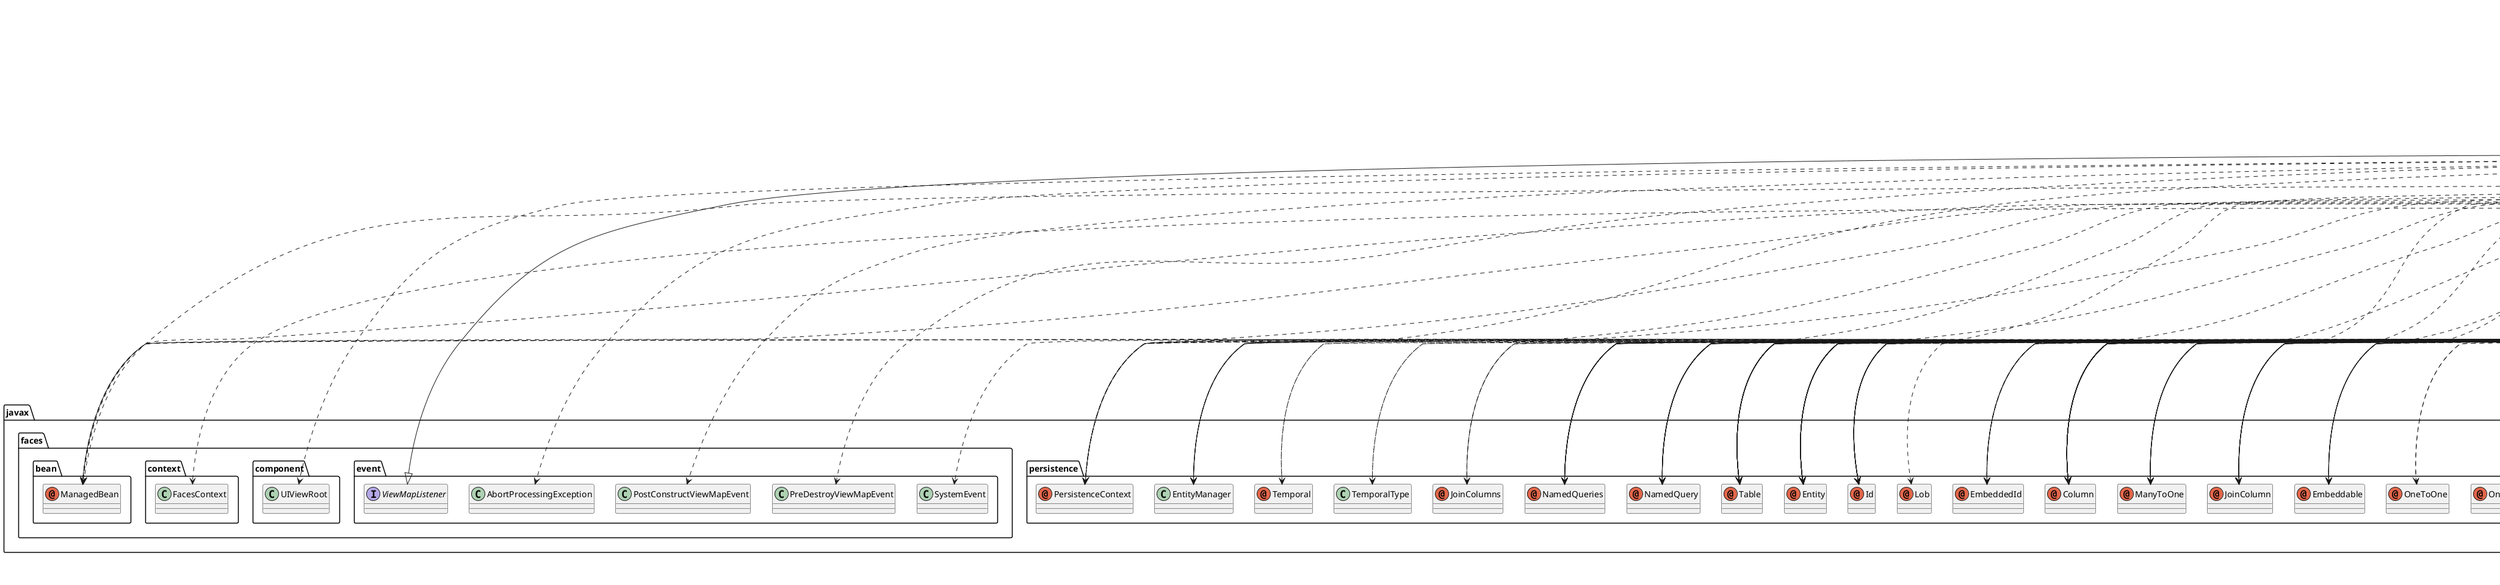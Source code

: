 @startuml
abstract class com.zoomtecnologia.zox.bean.GenericoBean
abstract class com.zoomtecnologia.zox.filtros.Filtro
abstract class com.zoomtecnologia.zox.modelo.ModeloGenerico
annotation com.zoomtecnologia.zox.modelo.cadastros.Column
annotation com.zoomtecnologia.zox.modelo.cadastros.EmbeddedId
annotation com.zoomtecnologia.zox.modelo.cadastros.Entity
annotation com.zoomtecnologia.zox.modelo.cadastros.Length
annotation com.zoomtecnologia.zox.modelo.cadastros.Table
annotation com.zoomtecnologia.zox.modelo.estoque.Column
annotation com.zoomtecnologia.zox.modelo.estoque.Entity
annotation com.zoomtecnologia.zox.modelo.estoque.Id
annotation com.zoomtecnologia.zox.modelo.estoque.JoinColumn
annotation com.zoomtecnologia.zox.modelo.estoque.JoinColumns
annotation com.zoomtecnologia.zox.modelo.estoque.ManyToOne
annotation com.zoomtecnologia.zox.modelo.estoque.NamedQueries
annotation com.zoomtecnologia.zox.modelo.estoque.NamedQuery
annotation com.zoomtecnologia.zox.modelo.estoque.Table
annotation com.zoomtecnologia.zox.modelo.estoque.Temporal
annotation java.lang.Override
annotation java.lang.SuppressWarnings
annotation javax.faces.bean.ManagedBean
annotation javax.persistence.Column
annotation javax.persistence.Embeddable
annotation javax.persistence.EmbeddedId
annotation javax.persistence.Entity
annotation javax.persistence.Id
annotation javax.persistence.JoinColumn
annotation javax.persistence.JoinColumns
annotation javax.persistence.Lob
annotation javax.persistence.ManyToOne
annotation javax.persistence.NamedQueries
annotation javax.persistence.NamedQuery
annotation javax.persistence.OneToMany
annotation javax.persistence.OneToOne
annotation javax.persistence.PersistenceContext
annotation javax.persistence.Table
annotation javax.persistence.Temporal
annotation javax.validation.constraints.Min
annotation javax.validation.constraints.NotNull
annotation lombok.Data
annotation lombok.EqualsAndHashCode
annotation lombok.Getter
annotation lombok.Setter
annotation lombok.ToString
annotation org.hibernate.annotations.ForeignKey
annotation org.hibernate.validator.constraints.Length
annotation org.springframework.beans.factory.annotation.Autowired
annotation org.springframework.context.annotation.Scope
annotation org.springframework.stereotype.Repository
annotation org.springframework.stereotype.Service
annotation org.springframework.transaction.annotation.Transactional
class com.zoomtecnologia.zox.bean.ContatoBean
class com.zoomtecnologia.zox.bean.EstadoBean
class com.zoomtecnologia.zox.bean.GrupoBean
class com.zoomtecnologia.zox.bean.NcmBean
class com.zoomtecnologia.zox.bean.PaisBean
class com.zoomtecnologia.zox.bean.PessoaBean
class com.zoomtecnologia.zox.bean.UnidadeBean
class com.zoomtecnologia.zox.escopo.ViewScope
class com.zoomtecnologia.zox.escopo.ViewScopeCallbackRegistrer
class com.zoomtecnologia.zox.modelo.cadastros.Cfop
class com.zoomtecnologia.zox.modelo.cadastros.Cidade
class com.zoomtecnologia.zox.modelo.cadastros.CidadePK
class com.zoomtecnologia.zox.modelo.cadastros.Cnae
class com.zoomtecnologia.zox.modelo.cadastros.Contato
class com.zoomtecnologia.zox.modelo.cadastros.ContatoPK
class com.zoomtecnologia.zox.modelo.cadastros.Documento
class com.zoomtecnologia.zox.modelo.cadastros.DocumentoPK
class com.zoomtecnologia.zox.modelo.cadastros.Empresa
class com.zoomtecnologia.zox.modelo.cadastros.Endereco
class com.zoomtecnologia.zox.modelo.cadastros.EnderecoPK
class com.zoomtecnologia.zox.modelo.cadastros.Estado
class com.zoomtecnologia.zox.modelo.cadastros.EstadoPK
class com.zoomtecnologia.zox.modelo.cadastros.FuncaoFuncionario
class com.zoomtecnologia.zox.modelo.cadastros.Ibpt
class com.zoomtecnologia.zox.modelo.cadastros.Pais
class com.zoomtecnologia.zox.modelo.cadastros.Pessoa
class com.zoomtecnologia.zox.modelo.cadastros.ReferenciaAuxiliar
class com.zoomtecnologia.zox.modelo.cadastros.TipoDeMovimento
class com.zoomtecnologia.zox.modelo.estoque.Cest
class com.zoomtecnologia.zox.modelo.estoque.CestPK
class com.zoomtecnologia.zox.modelo.estoque.CestaTributacao
class com.zoomtecnologia.zox.modelo.estoque.Grupo
class com.zoomtecnologia.zox.modelo.estoque.InformacoesNutricionais
class com.zoomtecnologia.zox.modelo.estoque.ItensInformacoesNutricionais
class com.zoomtecnologia.zox.modelo.estoque.LocaEstoque
class com.zoomtecnologia.zox.modelo.estoque.LocalEstoquePK
class com.zoomtecnologia.zox.modelo.estoque.Ncm
class com.zoomtecnologia.zox.modelo.estoque.Produto
class com.zoomtecnologia.zox.modelo.estoque.SubGrupo
class com.zoomtecnologia.zox.modelo.estoque.SubGrupoPK
class com.zoomtecnologia.zox.modelo.estoque.Tributacao
class com.zoomtecnologia.zox.modelo.estoque.TributacaoPK
class com.zoomtecnologia.zox.modelo.estoque.Unidade
class com.zoomtecnologia.zox.servico.impl.ContatoServiceImpl
class com.zoomtecnologia.zox.servico.impl.EstadoServiceImpl
class com.zoomtecnologia.zox.servico.impl.GenericServiceImpl
class com.zoomtecnologia.zox.servico.impl.GrupoServiceImpl
class com.zoomtecnologia.zox.servico.impl.NcmServiceImpl
class com.zoomtecnologia.zox.servico.impl.PaisServicoImpl
class com.zoomtecnologia.zox.servico.impl.PessoaServicoImpl
class com.zoomtecnologia.zox.servico.impl.UnidadeServicoImpl
class java.util.ArrayList
class java.util.Arrays
class java.util.Date
class java.util.HashMap
class java.util.List
class java.util.Map
class javax.faces.component.UIViewRoot
class javax.faces.context.FacesContext
class javax.faces.event.AbortProcessingException
class javax.faces.event.PostConstructViewMapEvent
class javax.faces.event.PreDestroyViewMapEvent
class javax.faces.event.SystemEvent
class javax.persistence.CascadeType
class javax.persistence.EntityManager
class javax.persistence.TemporalType
class org.apache.commons.lang3.StringUtils
class org.hibernate.Criteria
class org.hibernate.Session
class org.hibernate.criterion.Criterion
class org.hibernate.criterion.Disjunction
class org.hibernate.criterion.LogicalExpression
class org.hibernate.criterion.MatchMode
class org.hibernate.criterion.Order
class org.hibernate.criterion.Projections
class org.hibernate.criterion.Restrictions
class org.hibernate.sql.JoinType
class org.omnifaces.util.Messages
class org.primefaces.model.LazyDataModel
class org.primefaces.model.SortOrder
class org.springframework.beans.factory.ObjectFactory
class org.springframework.web.context.request.FacesRequestAttributes
enum com.zoomtecnologia.zox.modelo.cadastros.TipoContato
interface com.zoomtecnologia.zox.modelo.EntidadeBase
interface com.zoomtecnologia.zox.servico.ContatoService
interface com.zoomtecnologia.zox.servico.EntidadeService
interface com.zoomtecnologia.zox.servico.EstadoService
interface com.zoomtecnologia.zox.servico.GrupoService
interface com.zoomtecnologia.zox.servico.NcmService
interface com.zoomtecnologia.zox.servico.PadraoService
interface com.zoomtecnologia.zox.servico.PaisService
interface com.zoomtecnologia.zox.servico.PessoaService
interface com.zoomtecnologia.zox.servico.UnidadeServico
interface java.io.Serializable
interface javax.faces.event.ViewMapListener
interface org.springframework.beans.factory.config.Scope
com.zoomtecnologia.zox.bean.GenericoBean ..> com.zoomtecnologia.zox.filtros.Filtro
com.zoomtecnologia.zox.bean.GenericoBean ..> com.zoomtecnologia.zox.modelo.ModeloGenerico
com.zoomtecnologia.zox.bean.GenericoBean ..> java.lang.Override
com.zoomtecnologia.zox.bean.GenericoBean ..> lombok.Getter
com.zoomtecnologia.zox.bean.GenericoBean ..> lombok.Setter
com.zoomtecnologia.zox.bean.GenericoBean ..> org.omnifaces.util.Messages
com.zoomtecnologia.zox.bean.GenericoBean ..> org.primefaces.model.LazyDataModel
com.zoomtecnologia.zox.bean.GenericoBean ..> com.zoomtecnologia.zox.servico.EntidadeService
com.zoomtecnologia.zox.bean.GenericoBean --|> java.io.Serializable
com.zoomtecnologia.zox.filtros.Filtro ..> lombok.Getter
com.zoomtecnologia.zox.filtros.Filtro ..> lombok.Setter
com.zoomtecnologia.zox.filtros.Filtro --|> java.io.Serializable
com.zoomtecnologia.zox.modelo.ModeloGenerico ..> com.zoomtecnologia.zox.filtros.Filtro
com.zoomtecnologia.zox.modelo.ModeloGenerico ..> java.lang.Override
com.zoomtecnologia.zox.modelo.ModeloGenerico ..> java.util.List
com.zoomtecnologia.zox.modelo.ModeloGenerico ..> java.util.Map
com.zoomtecnologia.zox.modelo.ModeloGenerico --|> org.primefaces.model.LazyDataModel
com.zoomtecnologia.zox.modelo.ModeloGenerico ..> org.primefaces.model.SortOrder
com.zoomtecnologia.zox.modelo.ModeloGenerico ..> com.zoomtecnologia.zox.servico.EntidadeService
com.zoomtecnologia.zox.bean.ContatoBean --|> com.zoomtecnologia.zox.bean.GenericoBean
com.zoomtecnologia.zox.bean.ContatoBean ..> java.lang.Override
com.zoomtecnologia.zox.bean.ContatoBean ..> javax.faces.bean.ManagedBean
com.zoomtecnologia.zox.bean.ContatoBean ..> lombok.Getter
com.zoomtecnologia.zox.bean.ContatoBean ..> lombok.Setter
com.zoomtecnologia.zox.bean.ContatoBean ..> org.springframework.beans.factory.annotation.Autowired
com.zoomtecnologia.zox.bean.ContatoBean ..> org.springframework.context.annotation.Scope
com.zoomtecnologia.zox.bean.ContatoBean ..> org.springframework.stereotype.Service
com.zoomtecnologia.zox.bean.ContatoBean ..> com.zoomtecnologia.zox.modelo.cadastros.Contato
com.zoomtecnologia.zox.bean.ContatoBean ..> com.zoomtecnologia.zox.modelo.cadastros.ContatoPK
com.zoomtecnologia.zox.bean.ContatoBean ..> java.util.Arrays
com.zoomtecnologia.zox.bean.ContatoBean ..> java.util.List
com.zoomtecnologia.zox.bean.ContatoBean ..> com.zoomtecnologia.zox.modelo.cadastros.TipoContato
com.zoomtecnologia.zox.bean.ContatoBean ..> com.zoomtecnologia.zox.servico.ContatoService
com.zoomtecnologia.zox.bean.EstadoBean --|> com.zoomtecnologia.zox.bean.GenericoBean
com.zoomtecnologia.zox.bean.EstadoBean ..> java.lang.Override
com.zoomtecnologia.zox.bean.EstadoBean ..> javax.faces.bean.ManagedBean
com.zoomtecnologia.zox.bean.EstadoBean ..> lombok.Getter
com.zoomtecnologia.zox.bean.EstadoBean ..> lombok.Setter
com.zoomtecnologia.zox.bean.EstadoBean ..> org.springframework.beans.factory.annotation.Autowired
com.zoomtecnologia.zox.bean.EstadoBean ..> org.springframework.context.annotation.Scope
com.zoomtecnologia.zox.bean.EstadoBean ..> org.springframework.stereotype.Service
com.zoomtecnologia.zox.bean.EstadoBean ..> com.zoomtecnologia.zox.modelo.cadastros.Estado
com.zoomtecnologia.zox.bean.EstadoBean ..> com.zoomtecnologia.zox.modelo.cadastros.EstadoPK
com.zoomtecnologia.zox.bean.EstadoBean ..> com.zoomtecnologia.zox.modelo.cadastros.Pais
com.zoomtecnologia.zox.bean.EstadoBean ..> java.util.List
com.zoomtecnologia.zox.bean.EstadoBean ..> com.zoomtecnologia.zox.servico.EstadoService
com.zoomtecnologia.zox.bean.EstadoBean ..> com.zoomtecnologia.zox.servico.PaisService
com.zoomtecnologia.zox.bean.EstadoBean --|> java.io.Serializable
com.zoomtecnologia.zox.bean.GrupoBean --|> com.zoomtecnologia.zox.bean.GenericoBean
com.zoomtecnologia.zox.bean.GrupoBean ..> java.lang.Override
com.zoomtecnologia.zox.bean.GrupoBean ..> javax.faces.bean.ManagedBean
com.zoomtecnologia.zox.bean.GrupoBean ..> org.springframework.beans.factory.annotation.Autowired
com.zoomtecnologia.zox.bean.GrupoBean ..> org.springframework.context.annotation.Scope
com.zoomtecnologia.zox.bean.GrupoBean ..> org.springframework.stereotype.Service
com.zoomtecnologia.zox.bean.GrupoBean ..> com.zoomtecnologia.zox.modelo.estoque.Grupo
com.zoomtecnologia.zox.bean.GrupoBean ..> com.zoomtecnologia.zox.servico.GrupoService
com.zoomtecnologia.zox.bean.NcmBean --|> com.zoomtecnologia.zox.bean.GenericoBean
com.zoomtecnologia.zox.bean.NcmBean ..> java.lang.Override
com.zoomtecnologia.zox.bean.NcmBean ..> javax.faces.bean.ManagedBean
com.zoomtecnologia.zox.bean.NcmBean ..> org.springframework.beans.factory.annotation.Autowired
com.zoomtecnologia.zox.bean.NcmBean ..> org.springframework.context.annotation.Scope
com.zoomtecnologia.zox.bean.NcmBean ..> org.springframework.stereotype.Service
com.zoomtecnologia.zox.bean.NcmBean ..> com.zoomtecnologia.zox.modelo.estoque.Ncm
com.zoomtecnologia.zox.bean.NcmBean ..> com.zoomtecnologia.zox.servico.NcmService
com.zoomtecnologia.zox.bean.NcmBean --|> java.io.Serializable
com.zoomtecnologia.zox.bean.PaisBean --|> com.zoomtecnologia.zox.bean.GenericoBean
com.zoomtecnologia.zox.bean.PaisBean ..> java.lang.Override
com.zoomtecnologia.zox.bean.PaisBean ..> javax.faces.bean.ManagedBean
com.zoomtecnologia.zox.bean.PaisBean ..> org.springframework.beans.factory.annotation.Autowired
com.zoomtecnologia.zox.bean.PaisBean ..> org.springframework.context.annotation.Scope
com.zoomtecnologia.zox.bean.PaisBean ..> org.springframework.stereotype.Service
com.zoomtecnologia.zox.bean.PaisBean ..> com.zoomtecnologia.zox.modelo.cadastros.Pais
com.zoomtecnologia.zox.bean.PaisBean ..> com.zoomtecnologia.zox.servico.PaisService
com.zoomtecnologia.zox.bean.PessoaBean --|> com.zoomtecnologia.zox.bean.GenericoBean
com.zoomtecnologia.zox.bean.PessoaBean ..> java.lang.Override
com.zoomtecnologia.zox.bean.PessoaBean ..> javax.faces.bean.ManagedBean
com.zoomtecnologia.zox.bean.PessoaBean ..> org.springframework.beans.factory.annotation.Autowired
com.zoomtecnologia.zox.bean.PessoaBean ..> org.springframework.context.annotation.Scope
com.zoomtecnologia.zox.bean.PessoaBean ..> org.springframework.stereotype.Service
com.zoomtecnologia.zox.bean.PessoaBean ..> com.zoomtecnologia.zox.modelo.cadastros.Pessoa
com.zoomtecnologia.zox.bean.PessoaBean ..> com.zoomtecnologia.zox.servico.PessoaService
com.zoomtecnologia.zox.bean.UnidadeBean --|> com.zoomtecnologia.zox.bean.GenericoBean
com.zoomtecnologia.zox.bean.UnidadeBean ..> java.lang.Override
com.zoomtecnologia.zox.bean.UnidadeBean ..> javax.faces.bean.ManagedBean
com.zoomtecnologia.zox.bean.UnidadeBean ..> org.springframework.beans.factory.annotation.Autowired
com.zoomtecnologia.zox.bean.UnidadeBean ..> org.springframework.context.annotation.Scope
com.zoomtecnologia.zox.bean.UnidadeBean ..> org.springframework.stereotype.Service
com.zoomtecnologia.zox.bean.UnidadeBean ..> com.zoomtecnologia.zox.modelo.estoque.Unidade
com.zoomtecnologia.zox.bean.UnidadeBean ..> com.zoomtecnologia.zox.servico.UnidadeServico
com.zoomtecnologia.zox.escopo.ViewScope ..> java.util.Map
com.zoomtecnologia.zox.escopo.ViewScope ..> javax.faces.context.FacesContext
com.zoomtecnologia.zox.escopo.ViewScope ..> org.springframework.beans.factory.ObjectFactory
com.zoomtecnologia.zox.escopo.ViewScope ..> org.springframework.web.context.request.FacesRequestAttributes
com.zoomtecnologia.zox.escopo.ViewScope --|> org.springframework.beans.factory.config.Scope
com.zoomtecnologia.zox.escopo.ViewScopeCallbackRegistrer ..> java.util.HashMap
com.zoomtecnologia.zox.escopo.ViewScopeCallbackRegistrer ..> java.util.Map
com.zoomtecnologia.zox.escopo.ViewScopeCallbackRegistrer ..> javax.faces.component.UIViewRoot
com.zoomtecnologia.zox.escopo.ViewScopeCallbackRegistrer ..> javax.faces.event.AbortProcessingException
com.zoomtecnologia.zox.escopo.ViewScopeCallbackRegistrer ..> javax.faces.event.PostConstructViewMapEvent
com.zoomtecnologia.zox.escopo.ViewScopeCallbackRegistrer ..> javax.faces.event.PreDestroyViewMapEvent
com.zoomtecnologia.zox.escopo.ViewScopeCallbackRegistrer ..> javax.faces.event.SystemEvent
com.zoomtecnologia.zox.escopo.ViewScopeCallbackRegistrer --|> javax.faces.event.ViewMapListener
com.zoomtecnologia.zox.modelo.cadastros.Cfop --|> com.zoomtecnologia.zox.filtros.Filtro
com.zoomtecnologia.zox.modelo.cadastros.Cfop ..> java.lang.Override
com.zoomtecnologia.zox.modelo.cadastros.Cfop ..> javax.persistence.Column
com.zoomtecnologia.zox.modelo.cadastros.Cfop ..> javax.persistence.Entity
com.zoomtecnologia.zox.modelo.cadastros.Cfop ..> javax.persistence.Id
com.zoomtecnologia.zox.modelo.cadastros.Cfop ..> javax.persistence.Table
com.zoomtecnologia.zox.modelo.cadastros.Cfop ..> lombok.Data
com.zoomtecnologia.zox.modelo.cadastros.Cfop ..> lombok.EqualsAndHashCode
com.zoomtecnologia.zox.modelo.cadastros.Cfop --|> com.zoomtecnologia.zox.modelo.EntidadeBase
com.zoomtecnologia.zox.modelo.cadastros.Cfop --|> java.io.Serializable
com.zoomtecnologia.zox.modelo.cadastros.Cidade --|> com.zoomtecnologia.zox.filtros.Filtro
com.zoomtecnologia.zox.modelo.cadastros.Cidade ..> java.lang.Override
com.zoomtecnologia.zox.modelo.cadastros.Cidade ..> javax.persistence.Column
com.zoomtecnologia.zox.modelo.cadastros.Cidade ..> javax.persistence.EmbeddedId
com.zoomtecnologia.zox.modelo.cadastros.Cidade ..> javax.persistence.Entity
com.zoomtecnologia.zox.modelo.cadastros.Cidade ..> javax.persistence.NamedQueries
com.zoomtecnologia.zox.modelo.cadastros.Cidade ..> javax.persistence.NamedQuery
com.zoomtecnologia.zox.modelo.cadastros.Cidade ..> javax.persistence.Table
com.zoomtecnologia.zox.modelo.cadastros.Cidade ..> lombok.Data
com.zoomtecnologia.zox.modelo.cadastros.Cidade ..> lombok.EqualsAndHashCode
com.zoomtecnologia.zox.modelo.cadastros.Cidade --|> com.zoomtecnologia.zox.modelo.EntidadeBase
com.zoomtecnologia.zox.modelo.cadastros.Cidade --|> java.io.Serializable
com.zoomtecnologia.zox.modelo.cadastros.CidadePK ..> javax.persistence.Column
com.zoomtecnologia.zox.modelo.cadastros.CidadePK ..> javax.persistence.Embeddable
com.zoomtecnologia.zox.modelo.cadastros.CidadePK ..> javax.persistence.JoinColumn
com.zoomtecnologia.zox.modelo.cadastros.CidadePK ..> javax.persistence.JoinColumns
com.zoomtecnologia.zox.modelo.cadastros.CidadePK ..> javax.persistence.ManyToOne
com.zoomtecnologia.zox.modelo.cadastros.CidadePK ..> lombok.Data
com.zoomtecnologia.zox.modelo.cadastros.CidadePK ..> org.hibernate.annotations.ForeignKey
com.zoomtecnologia.zox.modelo.cadastros.CidadePK --|> java.io.Serializable
com.zoomtecnologia.zox.modelo.cadastros.Cnae --|> com.zoomtecnologia.zox.filtros.Filtro
com.zoomtecnologia.zox.modelo.cadastros.Cnae ..> java.lang.Override
com.zoomtecnologia.zox.modelo.cadastros.Cnae ..> javax.persistence.Column
com.zoomtecnologia.zox.modelo.cadastros.Cnae ..> javax.persistence.Entity
com.zoomtecnologia.zox.modelo.cadastros.Cnae ..> javax.persistence.Id
com.zoomtecnologia.zox.modelo.cadastros.Cnae ..> javax.persistence.NamedQueries
com.zoomtecnologia.zox.modelo.cadastros.Cnae ..> javax.persistence.NamedQuery
com.zoomtecnologia.zox.modelo.cadastros.Cnae ..> javax.persistence.Table
com.zoomtecnologia.zox.modelo.cadastros.Cnae ..> lombok.Data
com.zoomtecnologia.zox.modelo.cadastros.Cnae ..> lombok.EqualsAndHashCode
com.zoomtecnologia.zox.modelo.cadastros.Cnae --|> com.zoomtecnologia.zox.modelo.EntidadeBase
com.zoomtecnologia.zox.modelo.cadastros.Cnae --|> java.io.Serializable
com.zoomtecnologia.zox.modelo.cadastros.Contato --|> com.zoomtecnologia.zox.filtros.Filtro
com.zoomtecnologia.zox.modelo.cadastros.Contato ..> java.lang.Override
com.zoomtecnologia.zox.modelo.cadastros.Contato ..> javax.persistence.Column
com.zoomtecnologia.zox.modelo.cadastros.Contato ..> javax.persistence.EmbeddedId
com.zoomtecnologia.zox.modelo.cadastros.Contato ..> javax.persistence.Entity
com.zoomtecnologia.zox.modelo.cadastros.Contato ..> javax.persistence.Table
com.zoomtecnologia.zox.modelo.cadastros.Contato ..> lombok.Data
com.zoomtecnologia.zox.modelo.cadastros.Contato ..> lombok.EqualsAndHashCode
com.zoomtecnologia.zox.modelo.cadastros.Contato ..> org.hibernate.validator.constraints.Length
com.zoomtecnologia.zox.modelo.cadastros.Contato --|> com.zoomtecnologia.zox.modelo.EntidadeBase
com.zoomtecnologia.zox.modelo.cadastros.Contato --|> java.io.Serializable
com.zoomtecnologia.zox.modelo.cadastros.ContatoPK ..> javax.persistence.Column
com.zoomtecnologia.zox.modelo.cadastros.ContatoPK ..> javax.persistence.Embeddable
com.zoomtecnologia.zox.modelo.cadastros.ContatoPK ..> javax.persistence.JoinColumn
com.zoomtecnologia.zox.modelo.cadastros.ContatoPK ..> javax.persistence.ManyToOne
com.zoomtecnologia.zox.modelo.cadastros.ContatoPK ..> lombok.Data
com.zoomtecnologia.zox.modelo.cadastros.ContatoPK ..> org.hibernate.annotations.ForeignKey
com.zoomtecnologia.zox.modelo.cadastros.ContatoPK --|> java.io.Serializable
com.zoomtecnologia.zox.modelo.cadastros.Documento ..> com.zoomtecnologia.zox.modelo.cadastros.Column
com.zoomtecnologia.zox.modelo.cadastros.Documento ..> com.zoomtecnologia.zox.modelo.cadastros.EmbeddedId
com.zoomtecnologia.zox.modelo.cadastros.Documento ..> com.zoomtecnologia.zox.modelo.cadastros.Entity
com.zoomtecnologia.zox.modelo.cadastros.Documento ..> com.zoomtecnologia.zox.modelo.cadastros.Length
com.zoomtecnologia.zox.modelo.cadastros.Documento ..> com.zoomtecnologia.zox.modelo.cadastros.Table
com.zoomtecnologia.zox.modelo.cadastros.Documento ..> lombok.Data
com.zoomtecnologia.zox.modelo.cadastros.Documento --|> java.io.Serializable
com.zoomtecnologia.zox.modelo.cadastros.DocumentoPK ..> javax.persistence.Column
com.zoomtecnologia.zox.modelo.cadastros.DocumentoPK ..> javax.persistence.Embeddable
com.zoomtecnologia.zox.modelo.cadastros.DocumentoPK ..> javax.persistence.JoinColumn
com.zoomtecnologia.zox.modelo.cadastros.DocumentoPK ..> javax.persistence.ManyToOne
com.zoomtecnologia.zox.modelo.cadastros.DocumentoPK ..> lombok.Data
com.zoomtecnologia.zox.modelo.cadastros.DocumentoPK ..> org.hibernate.annotations.ForeignKey
com.zoomtecnologia.zox.modelo.cadastros.DocumentoPK ..> org.hibernate.validator.constraints.Length
com.zoomtecnologia.zox.modelo.cadastros.DocumentoPK --|> java.io.Serializable
com.zoomtecnologia.zox.modelo.cadastros.Empresa ..> javax.persistence.Column
com.zoomtecnologia.zox.modelo.cadastros.Empresa ..> javax.persistence.Entity
com.zoomtecnologia.zox.modelo.cadastros.Empresa ..> javax.persistence.Id
com.zoomtecnologia.zox.modelo.cadastros.Empresa ..> javax.persistence.NamedQueries
com.zoomtecnologia.zox.modelo.cadastros.Empresa ..> javax.persistence.NamedQuery
com.zoomtecnologia.zox.modelo.cadastros.Empresa ..> javax.persistence.Table
com.zoomtecnologia.zox.modelo.cadastros.Empresa ..> lombok.Data
com.zoomtecnologia.zox.modelo.cadastros.Empresa --|> java.io.Serializable
com.zoomtecnologia.zox.modelo.cadastros.Endereco ..> javax.persistence.Column
com.zoomtecnologia.zox.modelo.cadastros.Endereco ..> javax.persistence.EmbeddedId
com.zoomtecnologia.zox.modelo.cadastros.Endereco ..> javax.persistence.Entity
com.zoomtecnologia.zox.modelo.cadastros.Endereco ..> javax.persistence.NamedQueries
com.zoomtecnologia.zox.modelo.cadastros.Endereco ..> javax.persistence.NamedQuery
com.zoomtecnologia.zox.modelo.cadastros.Endereco ..> javax.persistence.Table
com.zoomtecnologia.zox.modelo.cadastros.Endereco ..> lombok.Data
com.zoomtecnologia.zox.modelo.cadastros.Endereco --|> java.io.Serializable
com.zoomtecnologia.zox.modelo.cadastros.EnderecoPK ..> javax.persistence.Column
com.zoomtecnologia.zox.modelo.cadastros.EnderecoPK ..> javax.persistence.Embeddable
com.zoomtecnologia.zox.modelo.cadastros.EnderecoPK ..> javax.persistence.JoinColumn
com.zoomtecnologia.zox.modelo.cadastros.EnderecoPK ..> javax.persistence.JoinColumns
com.zoomtecnologia.zox.modelo.cadastros.EnderecoPK ..> javax.persistence.ManyToOne
com.zoomtecnologia.zox.modelo.cadastros.EnderecoPK ..> lombok.Data
com.zoomtecnologia.zox.modelo.cadastros.EnderecoPK ..> org.hibernate.annotations.ForeignKey
com.zoomtecnologia.zox.modelo.cadastros.EnderecoPK --|> java.io.Serializable
com.zoomtecnologia.zox.modelo.cadastros.Estado --|> com.zoomtecnologia.zox.filtros.Filtro
com.zoomtecnologia.zox.modelo.cadastros.Estado ..> javax.persistence.Column
com.zoomtecnologia.zox.modelo.cadastros.Estado ..> javax.persistence.EmbeddedId
com.zoomtecnologia.zox.modelo.cadastros.Estado ..> javax.persistence.Entity
com.zoomtecnologia.zox.modelo.cadastros.Estado ..> javax.persistence.NamedQueries
com.zoomtecnologia.zox.modelo.cadastros.Estado ..> javax.persistence.NamedQuery
com.zoomtecnologia.zox.modelo.cadastros.Estado ..> javax.persistence.Table
com.zoomtecnologia.zox.modelo.cadastros.Estado ..> lombok.Data
com.zoomtecnologia.zox.modelo.cadastros.Estado ..> lombok.EqualsAndHashCode
com.zoomtecnologia.zox.modelo.cadastros.Estado --|> com.zoomtecnologia.zox.modelo.EntidadeBase
com.zoomtecnologia.zox.modelo.cadastros.Estado --|> java.io.Serializable
com.zoomtecnologia.zox.modelo.cadastros.EstadoPK ..> javax.persistence.Column
com.zoomtecnologia.zox.modelo.cadastros.EstadoPK ..> javax.persistence.Embeddable
com.zoomtecnologia.zox.modelo.cadastros.EstadoPK ..> javax.persistence.JoinColumn
com.zoomtecnologia.zox.modelo.cadastros.EstadoPK ..> javax.persistence.ManyToOne
com.zoomtecnologia.zox.modelo.cadastros.EstadoPK ..> lombok.Data
com.zoomtecnologia.zox.modelo.cadastros.EstadoPK ..> org.hibernate.annotations.ForeignKey
com.zoomtecnologia.zox.modelo.cadastros.EstadoPK --|> java.io.Serializable
com.zoomtecnologia.zox.modelo.cadastros.FuncaoFuncionario ..> javax.persistence.Column
com.zoomtecnologia.zox.modelo.cadastros.FuncaoFuncionario ..> javax.persistence.Entity
com.zoomtecnologia.zox.modelo.cadastros.FuncaoFuncionario ..> javax.persistence.Id
com.zoomtecnologia.zox.modelo.cadastros.FuncaoFuncionario ..> javax.persistence.NamedQueries
com.zoomtecnologia.zox.modelo.cadastros.FuncaoFuncionario ..> javax.persistence.NamedQuery
com.zoomtecnologia.zox.modelo.cadastros.FuncaoFuncionario ..> javax.persistence.Table
com.zoomtecnologia.zox.modelo.cadastros.FuncaoFuncionario ..> lombok.Data
com.zoomtecnologia.zox.modelo.cadastros.FuncaoFuncionario --|> java.io.Serializable
com.zoomtecnologia.zox.modelo.cadastros.Ibpt ..> javax.persistence.Column
com.zoomtecnologia.zox.modelo.cadastros.Ibpt ..> javax.persistence.Entity
com.zoomtecnologia.zox.modelo.cadastros.Ibpt ..> javax.persistence.Id
com.zoomtecnologia.zox.modelo.cadastros.Ibpt ..> javax.persistence.NamedQueries
com.zoomtecnologia.zox.modelo.cadastros.Ibpt ..> javax.persistence.NamedQuery
com.zoomtecnologia.zox.modelo.cadastros.Ibpt ..> javax.persistence.Table
com.zoomtecnologia.zox.modelo.cadastros.Ibpt ..> javax.persistence.Temporal
com.zoomtecnologia.zox.modelo.cadastros.Ibpt ..> lombok.Data
com.zoomtecnologia.zox.modelo.cadastros.Ibpt ..> java.util.Date
com.zoomtecnologia.zox.modelo.cadastros.Ibpt ..> javax.persistence.TemporalType
com.zoomtecnologia.zox.modelo.cadastros.Ibpt --|> java.io.Serializable
com.zoomtecnologia.zox.modelo.cadastros.Pais --|> com.zoomtecnologia.zox.filtros.Filtro
com.zoomtecnologia.zox.modelo.cadastros.Pais ..> java.lang.Override
com.zoomtecnologia.zox.modelo.cadastros.Pais ..> javax.persistence.Column
com.zoomtecnologia.zox.modelo.cadastros.Pais ..> javax.persistence.Entity
com.zoomtecnologia.zox.modelo.cadastros.Pais ..> javax.persistence.Id
com.zoomtecnologia.zox.modelo.cadastros.Pais ..> javax.persistence.NamedQueries
com.zoomtecnologia.zox.modelo.cadastros.Pais ..> javax.persistence.NamedQuery
com.zoomtecnologia.zox.modelo.cadastros.Pais ..> javax.persistence.Table
com.zoomtecnologia.zox.modelo.cadastros.Pais ..> lombok.Data
com.zoomtecnologia.zox.modelo.cadastros.Pais ..> lombok.EqualsAndHashCode
com.zoomtecnologia.zox.modelo.cadastros.Pais --|> com.zoomtecnologia.zox.modelo.EntidadeBase
com.zoomtecnologia.zox.modelo.cadastros.Pais --|> java.io.Serializable
com.zoomtecnologia.zox.modelo.cadastros.Pessoa --|> com.zoomtecnologia.zox.filtros.Filtro
com.zoomtecnologia.zox.modelo.cadastros.Pessoa ..> java.lang.Override
com.zoomtecnologia.zox.modelo.cadastros.Pessoa ..> javax.persistence.Column
com.zoomtecnologia.zox.modelo.cadastros.Pessoa ..> javax.persistence.Entity
com.zoomtecnologia.zox.modelo.cadastros.Pessoa ..> javax.persistence.Id
com.zoomtecnologia.zox.modelo.cadastros.Pessoa ..> javax.persistence.JoinColumn
com.zoomtecnologia.zox.modelo.cadastros.Pessoa ..> javax.persistence.Lob
com.zoomtecnologia.zox.modelo.cadastros.Pessoa ..> javax.persistence.ManyToOne
com.zoomtecnologia.zox.modelo.cadastros.Pessoa ..> javax.persistence.OneToMany
com.zoomtecnologia.zox.modelo.cadastros.Pessoa ..> javax.persistence.Table
com.zoomtecnologia.zox.modelo.cadastros.Pessoa ..> javax.persistence.Temporal
com.zoomtecnologia.zox.modelo.cadastros.Pessoa ..> javax.validation.constraints.Min
com.zoomtecnologia.zox.modelo.cadastros.Pessoa ..> javax.validation.constraints.NotNull
com.zoomtecnologia.zox.modelo.cadastros.Pessoa ..> lombok.Data
com.zoomtecnologia.zox.modelo.cadastros.Pessoa ..> lombok.EqualsAndHashCode
com.zoomtecnologia.zox.modelo.cadastros.Pessoa ..> org.hibernate.annotations.ForeignKey
com.zoomtecnologia.zox.modelo.cadastros.Pessoa ..> org.hibernate.validator.constraints.Length
com.zoomtecnologia.zox.modelo.cadastros.Pessoa ..> java.util.ArrayList
com.zoomtecnologia.zox.modelo.cadastros.Pessoa ..> java.util.Date
com.zoomtecnologia.zox.modelo.cadastros.Pessoa ..> java.util.List
com.zoomtecnologia.zox.modelo.cadastros.Pessoa ..> javax.persistence.CascadeType
com.zoomtecnologia.zox.modelo.cadastros.Pessoa ..> javax.persistence.TemporalType
com.zoomtecnologia.zox.modelo.cadastros.Pessoa --|> com.zoomtecnologia.zox.modelo.EntidadeBase
com.zoomtecnologia.zox.modelo.cadastros.Pessoa --|> java.io.Serializable
com.zoomtecnologia.zox.modelo.cadastros.ReferenciaAuxiliar ..> javax.persistence.Column
com.zoomtecnologia.zox.modelo.cadastros.ReferenciaAuxiliar ..> javax.persistence.Entity
com.zoomtecnologia.zox.modelo.cadastros.ReferenciaAuxiliar ..> javax.persistence.Id
com.zoomtecnologia.zox.modelo.cadastros.ReferenciaAuxiliar ..> javax.persistence.JoinColumn
com.zoomtecnologia.zox.modelo.cadastros.ReferenciaAuxiliar ..> javax.persistence.ManyToOne
com.zoomtecnologia.zox.modelo.cadastros.ReferenciaAuxiliar ..> javax.persistence.Table
com.zoomtecnologia.zox.modelo.cadastros.ReferenciaAuxiliar ..> lombok.Data
com.zoomtecnologia.zox.modelo.cadastros.ReferenciaAuxiliar ..> com.zoomtecnologia.zox.modelo.estoque.Produto
com.zoomtecnologia.zox.modelo.cadastros.ReferenciaAuxiliar --|> java.io.Serializable
com.zoomtecnologia.zox.modelo.cadastros.TipoDeMovimento ..> javax.persistence.Column
com.zoomtecnologia.zox.modelo.cadastros.TipoDeMovimento ..> javax.persistence.Entity
com.zoomtecnologia.zox.modelo.cadastros.TipoDeMovimento ..> javax.persistence.Id
com.zoomtecnologia.zox.modelo.cadastros.TipoDeMovimento ..> javax.persistence.Table
com.zoomtecnologia.zox.modelo.cadastros.TipoDeMovimento ..> lombok.Data
com.zoomtecnologia.zox.modelo.cadastros.TipoDeMovimento --|> java.io.Serializable
com.zoomtecnologia.zox.modelo.estoque.Cest ..> javax.persistence.Column
com.zoomtecnologia.zox.modelo.estoque.Cest ..> javax.persistence.EmbeddedId
com.zoomtecnologia.zox.modelo.estoque.Cest ..> javax.persistence.Entity
com.zoomtecnologia.zox.modelo.estoque.Cest ..> javax.persistence.NamedQueries
com.zoomtecnologia.zox.modelo.estoque.Cest ..> javax.persistence.NamedQuery
com.zoomtecnologia.zox.modelo.estoque.Cest ..> javax.persistence.Table
com.zoomtecnologia.zox.modelo.estoque.Cest ..> lombok.Data
com.zoomtecnologia.zox.modelo.estoque.Cest --|> java.io.Serializable
com.zoomtecnologia.zox.modelo.estoque.CestPK ..> javax.persistence.Column
com.zoomtecnologia.zox.modelo.estoque.CestPK ..> javax.persistence.Embeddable
com.zoomtecnologia.zox.modelo.estoque.CestPK ..> javax.persistence.JoinColumn
com.zoomtecnologia.zox.modelo.estoque.CestPK ..> javax.persistence.ManyToOne
com.zoomtecnologia.zox.modelo.estoque.CestPK ..> lombok.Data
com.zoomtecnologia.zox.modelo.estoque.CestPK ..> org.hibernate.annotations.ForeignKey
com.zoomtecnologia.zox.modelo.estoque.CestPK --|> java.io.Serializable
com.zoomtecnologia.zox.modelo.estoque.CestaTributacao ..> javax.persistence.Column
com.zoomtecnologia.zox.modelo.estoque.CestaTributacao ..> javax.persistence.Entity
com.zoomtecnologia.zox.modelo.estoque.CestaTributacao ..> javax.persistence.Id
com.zoomtecnologia.zox.modelo.estoque.CestaTributacao ..> javax.persistence.NamedQueries
com.zoomtecnologia.zox.modelo.estoque.CestaTributacao ..> javax.persistence.NamedQuery
com.zoomtecnologia.zox.modelo.estoque.CestaTributacao ..> javax.persistence.Table
com.zoomtecnologia.zox.modelo.estoque.CestaTributacao ..> lombok.Data
com.zoomtecnologia.zox.modelo.estoque.CestaTributacao ..> org.hibernate.validator.constraints.Length
com.zoomtecnologia.zox.modelo.estoque.CestaTributacao --|> java.io.Serializable
com.zoomtecnologia.zox.modelo.estoque.Grupo --|> com.zoomtecnologia.zox.filtros.Filtro
com.zoomtecnologia.zox.modelo.estoque.Grupo ..> java.lang.Override
com.zoomtecnologia.zox.modelo.estoque.Grupo ..> javax.persistence.Column
com.zoomtecnologia.zox.modelo.estoque.Grupo ..> javax.persistence.Entity
com.zoomtecnologia.zox.modelo.estoque.Grupo ..> javax.persistence.Id
com.zoomtecnologia.zox.modelo.estoque.Grupo ..> javax.persistence.NamedQueries
com.zoomtecnologia.zox.modelo.estoque.Grupo ..> javax.persistence.NamedQuery
com.zoomtecnologia.zox.modelo.estoque.Grupo ..> javax.persistence.Table
com.zoomtecnologia.zox.modelo.estoque.Grupo ..> lombok.Data
com.zoomtecnologia.zox.modelo.estoque.Grupo ..> lombok.EqualsAndHashCode
com.zoomtecnologia.zox.modelo.estoque.Grupo ..> org.hibernate.validator.constraints.Length
com.zoomtecnologia.zox.modelo.estoque.Grupo --|> com.zoomtecnologia.zox.modelo.EntidadeBase
com.zoomtecnologia.zox.modelo.estoque.Grupo --|> java.io.Serializable
com.zoomtecnologia.zox.modelo.estoque.InformacoesNutricionais ..> javax.persistence.Column
com.zoomtecnologia.zox.modelo.estoque.InformacoesNutricionais ..> javax.persistence.Entity
com.zoomtecnologia.zox.modelo.estoque.InformacoesNutricionais ..> javax.persistence.Id
com.zoomtecnologia.zox.modelo.estoque.InformacoesNutricionais ..> javax.persistence.JoinColumn
com.zoomtecnologia.zox.modelo.estoque.InformacoesNutricionais ..> javax.persistence.OneToOne
com.zoomtecnologia.zox.modelo.estoque.InformacoesNutricionais ..> javax.persistence.Table
com.zoomtecnologia.zox.modelo.estoque.InformacoesNutricionais ..> lombok.Data
com.zoomtecnologia.zox.modelo.estoque.InformacoesNutricionais ..> org.hibernate.annotations.ForeignKey
com.zoomtecnologia.zox.modelo.estoque.InformacoesNutricionais --|> java.io.Serializable
com.zoomtecnologia.zox.modelo.estoque.ItensInformacoesNutricionais ..> javax.persistence.Column
com.zoomtecnologia.zox.modelo.estoque.ItensInformacoesNutricionais ..> javax.persistence.Entity
com.zoomtecnologia.zox.modelo.estoque.ItensInformacoesNutricionais ..> javax.persistence.Id
com.zoomtecnologia.zox.modelo.estoque.ItensInformacoesNutricionais ..> javax.persistence.JoinColumn
com.zoomtecnologia.zox.modelo.estoque.ItensInformacoesNutricionais ..> javax.persistence.OneToOne
com.zoomtecnologia.zox.modelo.estoque.ItensInformacoesNutricionais ..> javax.persistence.Table
com.zoomtecnologia.zox.modelo.estoque.ItensInformacoesNutricionais ..> lombok.Data
com.zoomtecnologia.zox.modelo.estoque.ItensInformacoesNutricionais ..> org.hibernate.annotations.ForeignKey
com.zoomtecnologia.zox.modelo.estoque.ItensInformacoesNutricionais --|> java.io.Serializable
com.zoomtecnologia.zox.modelo.estoque.LocaEstoque ..> javax.persistence.Column
com.zoomtecnologia.zox.modelo.estoque.LocaEstoque ..> javax.persistence.EmbeddedId
com.zoomtecnologia.zox.modelo.estoque.LocaEstoque ..> javax.persistence.Entity
com.zoomtecnologia.zox.modelo.estoque.LocaEstoque ..> javax.persistence.Table
com.zoomtecnologia.zox.modelo.estoque.LocaEstoque ..> lombok.Data
com.zoomtecnologia.zox.modelo.estoque.LocaEstoque --|> java.io.Serializable
com.zoomtecnologia.zox.modelo.estoque.LocalEstoquePK ..> javax.persistence.Column
com.zoomtecnologia.zox.modelo.estoque.LocalEstoquePK ..> javax.persistence.Embeddable
com.zoomtecnologia.zox.modelo.estoque.LocalEstoquePK ..> javax.persistence.JoinColumn
com.zoomtecnologia.zox.modelo.estoque.LocalEstoquePK ..> javax.persistence.ManyToOne
com.zoomtecnologia.zox.modelo.estoque.LocalEstoquePK ..> lombok.Getter
com.zoomtecnologia.zox.modelo.estoque.LocalEstoquePK ..> lombok.Setter
com.zoomtecnologia.zox.modelo.estoque.LocalEstoquePK ..> org.hibernate.annotations.ForeignKey
com.zoomtecnologia.zox.modelo.estoque.LocalEstoquePK --|> java.io.Serializable
com.zoomtecnologia.zox.modelo.estoque.Ncm --|> com.zoomtecnologia.zox.filtros.Filtro
com.zoomtecnologia.zox.modelo.estoque.Ncm ..> java.lang.Override
com.zoomtecnologia.zox.modelo.estoque.Ncm ..> javax.persistence.Column
com.zoomtecnologia.zox.modelo.estoque.Ncm ..> javax.persistence.Entity
com.zoomtecnologia.zox.modelo.estoque.Ncm ..> javax.persistence.Id
com.zoomtecnologia.zox.modelo.estoque.Ncm ..> javax.persistence.NamedQueries
com.zoomtecnologia.zox.modelo.estoque.Ncm ..> javax.persistence.NamedQuery
com.zoomtecnologia.zox.modelo.estoque.Ncm ..> javax.persistence.OneToMany
com.zoomtecnologia.zox.modelo.estoque.Ncm ..> javax.persistence.Table
com.zoomtecnologia.zox.modelo.estoque.Ncm ..> lombok.Data
com.zoomtecnologia.zox.modelo.estoque.Ncm ..> lombok.EqualsAndHashCode
com.zoomtecnologia.zox.modelo.estoque.Ncm ..> lombok.ToString
com.zoomtecnologia.zox.modelo.estoque.Ncm ..> org.hibernate.validator.constraints.Length
com.zoomtecnologia.zox.modelo.estoque.Ncm ..> java.util.ArrayList
com.zoomtecnologia.zox.modelo.estoque.Ncm ..> java.util.List
com.zoomtecnologia.zox.modelo.estoque.Ncm ..> javax.persistence.CascadeType
com.zoomtecnologia.zox.modelo.estoque.Ncm --|> com.zoomtecnologia.zox.modelo.EntidadeBase
com.zoomtecnologia.zox.modelo.estoque.Ncm --|> java.io.Serializable
com.zoomtecnologia.zox.modelo.estoque.Produto ..> com.zoomtecnologia.zox.modelo.estoque.Column
com.zoomtecnologia.zox.modelo.estoque.Produto ..> com.zoomtecnologia.zox.modelo.estoque.Entity
com.zoomtecnologia.zox.modelo.estoque.Produto ..> com.zoomtecnologia.zox.modelo.estoque.Id
com.zoomtecnologia.zox.modelo.estoque.Produto ..> com.zoomtecnologia.zox.modelo.estoque.JoinColumn
com.zoomtecnologia.zox.modelo.estoque.Produto ..> com.zoomtecnologia.zox.modelo.estoque.JoinColumns
com.zoomtecnologia.zox.modelo.estoque.Produto ..> com.zoomtecnologia.zox.modelo.estoque.ManyToOne
com.zoomtecnologia.zox.modelo.estoque.Produto ..> com.zoomtecnologia.zox.modelo.estoque.NamedQueries
com.zoomtecnologia.zox.modelo.estoque.Produto ..> com.zoomtecnologia.zox.modelo.estoque.NamedQuery
com.zoomtecnologia.zox.modelo.estoque.Produto ..> com.zoomtecnologia.zox.modelo.estoque.Table
com.zoomtecnologia.zox.modelo.estoque.Produto ..> com.zoomtecnologia.zox.modelo.estoque.Temporal
com.zoomtecnologia.zox.modelo.estoque.Produto ..> lombok.Data
com.zoomtecnologia.zox.modelo.estoque.Produto ..> org.hibernate.annotations.ForeignKey
com.zoomtecnologia.zox.modelo.estoque.Produto ..> java.util.Date
com.zoomtecnologia.zox.modelo.estoque.Produto --|> java.io.Serializable
com.zoomtecnologia.zox.modelo.estoque.SubGrupo ..> javax.persistence.Column
com.zoomtecnologia.zox.modelo.estoque.SubGrupo ..> javax.persistence.EmbeddedId
com.zoomtecnologia.zox.modelo.estoque.SubGrupo ..> javax.persistence.Entity
com.zoomtecnologia.zox.modelo.estoque.SubGrupo ..> javax.persistence.NamedQueries
com.zoomtecnologia.zox.modelo.estoque.SubGrupo ..> javax.persistence.NamedQuery
com.zoomtecnologia.zox.modelo.estoque.SubGrupo ..> javax.persistence.Table
com.zoomtecnologia.zox.modelo.estoque.SubGrupo ..> lombok.Data
com.zoomtecnologia.zox.modelo.estoque.SubGrupo ..> org.hibernate.validator.constraints.Length
com.zoomtecnologia.zox.modelo.estoque.SubGrupo --|> java.io.Serializable
com.zoomtecnologia.zox.modelo.estoque.SubGrupoPK ..> javax.persistence.Column
com.zoomtecnologia.zox.modelo.estoque.SubGrupoPK ..> javax.persistence.Embeddable
com.zoomtecnologia.zox.modelo.estoque.SubGrupoPK ..> javax.persistence.Id
com.zoomtecnologia.zox.modelo.estoque.SubGrupoPK ..> javax.persistence.JoinColumn
com.zoomtecnologia.zox.modelo.estoque.SubGrupoPK ..> javax.persistence.ManyToOne
com.zoomtecnologia.zox.modelo.estoque.SubGrupoPK ..> lombok.Data
com.zoomtecnologia.zox.modelo.estoque.SubGrupoPK ..> org.hibernate.annotations.ForeignKey
com.zoomtecnologia.zox.modelo.estoque.SubGrupoPK ..> org.hibernate.validator.constraints.Length
com.zoomtecnologia.zox.modelo.estoque.SubGrupoPK --|> java.io.Serializable
com.zoomtecnologia.zox.modelo.estoque.Tributacao ..> javax.persistence.Column
com.zoomtecnologia.zox.modelo.estoque.Tributacao ..> javax.persistence.EmbeddedId
com.zoomtecnologia.zox.modelo.estoque.Tributacao ..> javax.persistence.Entity
com.zoomtecnologia.zox.modelo.estoque.Tributacao ..> javax.persistence.NamedQueries
com.zoomtecnologia.zox.modelo.estoque.Tributacao ..> javax.persistence.NamedQuery
com.zoomtecnologia.zox.modelo.estoque.Tributacao ..> javax.persistence.Table
com.zoomtecnologia.zox.modelo.estoque.Tributacao ..> lombok.Data
com.zoomtecnologia.zox.modelo.estoque.Tributacao ..> org.hibernate.validator.constraints.Length
com.zoomtecnologia.zox.modelo.estoque.Tributacao --|> java.io.Serializable
com.zoomtecnologia.zox.modelo.estoque.TributacaoPK ..> javax.persistence.Column
com.zoomtecnologia.zox.modelo.estoque.TributacaoPK ..> javax.persistence.Embeddable
com.zoomtecnologia.zox.modelo.estoque.TributacaoPK ..> javax.persistence.JoinColumn
com.zoomtecnologia.zox.modelo.estoque.TributacaoPK ..> javax.persistence.JoinColumns
com.zoomtecnologia.zox.modelo.estoque.TributacaoPK ..> javax.persistence.ManyToOne
com.zoomtecnologia.zox.modelo.estoque.TributacaoPK ..> lombok.Data
com.zoomtecnologia.zox.modelo.estoque.TributacaoPK ..> org.hibernate.annotations.ForeignKey
com.zoomtecnologia.zox.modelo.estoque.TributacaoPK ..> com.zoomtecnologia.zox.modelo.cadastros.Estado
com.zoomtecnologia.zox.modelo.estoque.TributacaoPK ..> javax.persistence.CascadeType
com.zoomtecnologia.zox.modelo.estoque.TributacaoPK --|> java.io.Serializable
com.zoomtecnologia.zox.modelo.estoque.Unidade --|> com.zoomtecnologia.zox.filtros.Filtro
com.zoomtecnologia.zox.modelo.estoque.Unidade ..> java.lang.Override
com.zoomtecnologia.zox.modelo.estoque.Unidade ..> javax.persistence.Column
com.zoomtecnologia.zox.modelo.estoque.Unidade ..> javax.persistence.Entity
com.zoomtecnologia.zox.modelo.estoque.Unidade ..> javax.persistence.Id
com.zoomtecnologia.zox.modelo.estoque.Unidade ..> javax.persistence.NamedQueries
com.zoomtecnologia.zox.modelo.estoque.Unidade ..> javax.persistence.NamedQuery
com.zoomtecnologia.zox.modelo.estoque.Unidade ..> javax.persistence.Table
com.zoomtecnologia.zox.modelo.estoque.Unidade ..> lombok.Data
com.zoomtecnologia.zox.modelo.estoque.Unidade ..> lombok.EqualsAndHashCode
com.zoomtecnologia.zox.modelo.estoque.Unidade ..> org.hibernate.validator.constraints.Length
com.zoomtecnologia.zox.modelo.estoque.Unidade --|> com.zoomtecnologia.zox.modelo.EntidadeBase
com.zoomtecnologia.zox.modelo.estoque.Unidade --|> java.io.Serializable
com.zoomtecnologia.zox.servico.impl.ContatoServiceImpl ..> java.lang.Override
com.zoomtecnologia.zox.servico.impl.ContatoServiceImpl ..> javax.persistence.PersistenceContext
com.zoomtecnologia.zox.servico.impl.ContatoServiceImpl ..> org.springframework.stereotype.Service
com.zoomtecnologia.zox.servico.impl.ContatoServiceImpl ..> org.springframework.transaction.annotation.Transactional
com.zoomtecnologia.zox.servico.impl.ContatoServiceImpl ..> com.zoomtecnologia.zox.modelo.cadastros.Contato
com.zoomtecnologia.zox.servico.impl.ContatoServiceImpl --|> com.zoomtecnologia.zox.servico.impl.GenericServiceImpl
com.zoomtecnologia.zox.servico.impl.ContatoServiceImpl ..> java.util.List
com.zoomtecnologia.zox.servico.impl.ContatoServiceImpl ..> javax.persistence.EntityManager
com.zoomtecnologia.zox.servico.impl.ContatoServiceImpl ..> org.apache.commons.lang3.StringUtils
com.zoomtecnologia.zox.servico.impl.ContatoServiceImpl ..> org.hibernate.Criteria
com.zoomtecnologia.zox.servico.impl.ContatoServiceImpl ..> org.hibernate.Session
com.zoomtecnologia.zox.servico.impl.ContatoServiceImpl ..> org.hibernate.criterion.MatchMode
com.zoomtecnologia.zox.servico.impl.ContatoServiceImpl ..> org.hibernate.criterion.Order
com.zoomtecnologia.zox.servico.impl.ContatoServiceImpl ..> org.hibernate.criterion.Projections
com.zoomtecnologia.zox.servico.impl.ContatoServiceImpl ..> org.hibernate.criterion.Restrictions
com.zoomtecnologia.zox.servico.impl.ContatoServiceImpl --|> com.zoomtecnologia.zox.servico.ContatoService
com.zoomtecnologia.zox.servico.impl.EstadoServiceImpl ..> java.lang.Override
com.zoomtecnologia.zox.servico.impl.EstadoServiceImpl ..> javax.persistence.PersistenceContext
com.zoomtecnologia.zox.servico.impl.EstadoServiceImpl ..> org.springframework.stereotype.Service
com.zoomtecnologia.zox.servico.impl.EstadoServiceImpl ..> org.springframework.transaction.annotation.Transactional
com.zoomtecnologia.zox.servico.impl.EstadoServiceImpl ..> com.zoomtecnologia.zox.modelo.cadastros.Estado
com.zoomtecnologia.zox.servico.impl.EstadoServiceImpl --|> com.zoomtecnologia.zox.servico.impl.GenericServiceImpl
com.zoomtecnologia.zox.servico.impl.EstadoServiceImpl ..> java.util.List
com.zoomtecnologia.zox.servico.impl.EstadoServiceImpl ..> javax.persistence.EntityManager
com.zoomtecnologia.zox.servico.impl.EstadoServiceImpl ..> org.apache.commons.lang3.StringUtils
com.zoomtecnologia.zox.servico.impl.EstadoServiceImpl ..> org.hibernate.Criteria
com.zoomtecnologia.zox.servico.impl.EstadoServiceImpl ..> org.hibernate.Session
com.zoomtecnologia.zox.servico.impl.EstadoServiceImpl ..> org.hibernate.criterion.MatchMode
com.zoomtecnologia.zox.servico.impl.EstadoServiceImpl ..> org.hibernate.criterion.Order
com.zoomtecnologia.zox.servico.impl.EstadoServiceImpl ..> org.hibernate.criterion.Projections
com.zoomtecnologia.zox.servico.impl.EstadoServiceImpl ..> org.hibernate.criterion.Restrictions
com.zoomtecnologia.zox.servico.impl.EstadoServiceImpl ..> org.hibernate.sql.JoinType
com.zoomtecnologia.zox.servico.impl.EstadoServiceImpl --|> com.zoomtecnologia.zox.servico.EstadoService
com.zoomtecnologia.zox.servico.impl.GenericServiceImpl ..> java.lang.Override
com.zoomtecnologia.zox.servico.impl.GenericServiceImpl ..> java.lang.SuppressWarnings
com.zoomtecnologia.zox.servico.impl.GenericServiceImpl ..> javax.persistence.PersistenceContext
com.zoomtecnologia.zox.servico.impl.GenericServiceImpl ..> org.springframework.transaction.annotation.Transactional
com.zoomtecnologia.zox.servico.impl.GenericServiceImpl ..> javax.persistence.EntityManager
com.zoomtecnologia.zox.servico.impl.GenericServiceImpl ..> com.zoomtecnologia.zox.modelo.EntidadeBase
com.zoomtecnologia.zox.servico.impl.GenericServiceImpl --|> com.zoomtecnologia.zox.servico.PadraoService
com.zoomtecnologia.zox.servico.impl.GrupoServiceImpl ..> java.lang.Override
com.zoomtecnologia.zox.servico.impl.GrupoServiceImpl ..> javax.persistence.PersistenceContext
com.zoomtecnologia.zox.servico.impl.GrupoServiceImpl ..> org.springframework.stereotype.Service
com.zoomtecnologia.zox.servico.impl.GrupoServiceImpl ..> org.springframework.transaction.annotation.Transactional
com.zoomtecnologia.zox.servico.impl.GrupoServiceImpl ..> com.zoomtecnologia.zox.modelo.estoque.Grupo
com.zoomtecnologia.zox.servico.impl.GrupoServiceImpl --|> com.zoomtecnologia.zox.servico.impl.GenericServiceImpl
com.zoomtecnologia.zox.servico.impl.GrupoServiceImpl ..> java.util.List
com.zoomtecnologia.zox.servico.impl.GrupoServiceImpl ..> javax.persistence.EntityManager
com.zoomtecnologia.zox.servico.impl.GrupoServiceImpl ..> org.apache.commons.lang3.StringUtils
com.zoomtecnologia.zox.servico.impl.GrupoServiceImpl ..> org.hibernate.Criteria
com.zoomtecnologia.zox.servico.impl.GrupoServiceImpl ..> org.hibernate.Session
com.zoomtecnologia.zox.servico.impl.GrupoServiceImpl ..> org.hibernate.criterion.MatchMode
com.zoomtecnologia.zox.servico.impl.GrupoServiceImpl ..> org.hibernate.criterion.Order
com.zoomtecnologia.zox.servico.impl.GrupoServiceImpl ..> org.hibernate.criterion.Projections
com.zoomtecnologia.zox.servico.impl.GrupoServiceImpl ..> org.hibernate.criterion.Restrictions
com.zoomtecnologia.zox.servico.impl.GrupoServiceImpl --|> com.zoomtecnologia.zox.servico.GrupoService
com.zoomtecnologia.zox.servico.impl.NcmServiceImpl ..> java.lang.Override
com.zoomtecnologia.zox.servico.impl.NcmServiceImpl ..> javax.persistence.PersistenceContext
com.zoomtecnologia.zox.servico.impl.NcmServiceImpl ..> org.springframework.stereotype.Service
com.zoomtecnologia.zox.servico.impl.NcmServiceImpl ..> org.springframework.transaction.annotation.Transactional
com.zoomtecnologia.zox.servico.impl.NcmServiceImpl ..> com.zoomtecnologia.zox.modelo.estoque.Ncm
com.zoomtecnologia.zox.servico.impl.NcmServiceImpl --|> com.zoomtecnologia.zox.servico.impl.GenericServiceImpl
com.zoomtecnologia.zox.servico.impl.NcmServiceImpl ..> java.util.List
com.zoomtecnologia.zox.servico.impl.NcmServiceImpl ..> javax.persistence.EntityManager
com.zoomtecnologia.zox.servico.impl.NcmServiceImpl ..> org.apache.commons.lang3.StringUtils
com.zoomtecnologia.zox.servico.impl.NcmServiceImpl ..> org.hibernate.Criteria
com.zoomtecnologia.zox.servico.impl.NcmServiceImpl ..> org.hibernate.Session
com.zoomtecnologia.zox.servico.impl.NcmServiceImpl ..> org.hibernate.criterion.MatchMode
com.zoomtecnologia.zox.servico.impl.NcmServiceImpl ..> org.hibernate.criterion.Order
com.zoomtecnologia.zox.servico.impl.NcmServiceImpl ..> org.hibernate.criterion.Projections
com.zoomtecnologia.zox.servico.impl.NcmServiceImpl ..> org.hibernate.criterion.Restrictions
com.zoomtecnologia.zox.servico.impl.NcmServiceImpl --|> com.zoomtecnologia.zox.servico.NcmService
com.zoomtecnologia.zox.servico.impl.PaisServicoImpl ..> java.lang.Override
com.zoomtecnologia.zox.servico.impl.PaisServicoImpl ..> javax.persistence.PersistenceContext
com.zoomtecnologia.zox.servico.impl.PaisServicoImpl ..> org.springframework.stereotype.Service
com.zoomtecnologia.zox.servico.impl.PaisServicoImpl ..> org.springframework.transaction.annotation.Transactional
com.zoomtecnologia.zox.servico.impl.PaisServicoImpl ..> com.zoomtecnologia.zox.modelo.cadastros.Pais
com.zoomtecnologia.zox.servico.impl.PaisServicoImpl --|> com.zoomtecnologia.zox.servico.impl.GenericServiceImpl
com.zoomtecnologia.zox.servico.impl.PaisServicoImpl ..> java.util.List
com.zoomtecnologia.zox.servico.impl.PaisServicoImpl ..> javax.persistence.EntityManager
com.zoomtecnologia.zox.servico.impl.PaisServicoImpl ..> org.apache.commons.lang3.StringUtils
com.zoomtecnologia.zox.servico.impl.PaisServicoImpl ..> org.hibernate.Criteria
com.zoomtecnologia.zox.servico.impl.PaisServicoImpl ..> org.hibernate.Session
com.zoomtecnologia.zox.servico.impl.PaisServicoImpl ..> org.hibernate.criterion.MatchMode
com.zoomtecnologia.zox.servico.impl.PaisServicoImpl ..> org.hibernate.criterion.Order
com.zoomtecnologia.zox.servico.impl.PaisServicoImpl ..> org.hibernate.criterion.Projections
com.zoomtecnologia.zox.servico.impl.PaisServicoImpl ..> org.hibernate.criterion.Restrictions
com.zoomtecnologia.zox.servico.impl.PaisServicoImpl --|> com.zoomtecnologia.zox.servico.PaisService
com.zoomtecnologia.zox.servico.impl.PessoaServicoImpl ..> java.lang.Override
com.zoomtecnologia.zox.servico.impl.PessoaServicoImpl ..> javax.persistence.PersistenceContext
com.zoomtecnologia.zox.servico.impl.PessoaServicoImpl ..> org.springframework.stereotype.Service
com.zoomtecnologia.zox.servico.impl.PessoaServicoImpl ..> org.springframework.transaction.annotation.Transactional
com.zoomtecnologia.zox.servico.impl.PessoaServicoImpl ..> com.zoomtecnologia.zox.modelo.cadastros.Pessoa
com.zoomtecnologia.zox.servico.impl.PessoaServicoImpl --|> com.zoomtecnologia.zox.servico.impl.GenericServiceImpl
com.zoomtecnologia.zox.servico.impl.PessoaServicoImpl ..> java.util.List
com.zoomtecnologia.zox.servico.impl.PessoaServicoImpl ..> javax.persistence.EntityManager
com.zoomtecnologia.zox.servico.impl.PessoaServicoImpl ..> org.apache.commons.lang3.StringUtils
com.zoomtecnologia.zox.servico.impl.PessoaServicoImpl ..> org.hibernate.Criteria
com.zoomtecnologia.zox.servico.impl.PessoaServicoImpl ..> org.hibernate.Session
com.zoomtecnologia.zox.servico.impl.PessoaServicoImpl ..> org.hibernate.criterion.Criterion
com.zoomtecnologia.zox.servico.impl.PessoaServicoImpl ..> org.hibernate.criterion.Disjunction
com.zoomtecnologia.zox.servico.impl.PessoaServicoImpl ..> org.hibernate.criterion.MatchMode
com.zoomtecnologia.zox.servico.impl.PessoaServicoImpl ..> org.hibernate.criterion.Order
com.zoomtecnologia.zox.servico.impl.PessoaServicoImpl ..> org.hibernate.criterion.Projections
com.zoomtecnologia.zox.servico.impl.PessoaServicoImpl ..> org.hibernate.criterion.Restrictions
com.zoomtecnologia.zox.servico.impl.PessoaServicoImpl --|> com.zoomtecnologia.zox.servico.PessoaService
com.zoomtecnologia.zox.servico.impl.UnidadeServicoImpl ..> java.lang.Override
com.zoomtecnologia.zox.servico.impl.UnidadeServicoImpl ..> javax.persistence.PersistenceContext
com.zoomtecnologia.zox.servico.impl.UnidadeServicoImpl ..> org.springframework.stereotype.Service
com.zoomtecnologia.zox.servico.impl.UnidadeServicoImpl ..> org.springframework.transaction.annotation.Transactional
com.zoomtecnologia.zox.servico.impl.UnidadeServicoImpl ..> com.zoomtecnologia.zox.modelo.estoque.Unidade
com.zoomtecnologia.zox.servico.impl.UnidadeServicoImpl --|> com.zoomtecnologia.zox.servico.impl.GenericServiceImpl
com.zoomtecnologia.zox.servico.impl.UnidadeServicoImpl ..> java.util.List
com.zoomtecnologia.zox.servico.impl.UnidadeServicoImpl ..> javax.persistence.EntityManager
com.zoomtecnologia.zox.servico.impl.UnidadeServicoImpl ..> org.apache.commons.lang3.StringUtils
com.zoomtecnologia.zox.servico.impl.UnidadeServicoImpl ..> org.hibernate.Criteria
com.zoomtecnologia.zox.servico.impl.UnidadeServicoImpl ..> org.hibernate.Session
com.zoomtecnologia.zox.servico.impl.UnidadeServicoImpl ..> org.hibernate.criterion.Criterion
com.zoomtecnologia.zox.servico.impl.UnidadeServicoImpl ..> org.hibernate.criterion.LogicalExpression
com.zoomtecnologia.zox.servico.impl.UnidadeServicoImpl ..> org.hibernate.criterion.MatchMode
com.zoomtecnologia.zox.servico.impl.UnidadeServicoImpl ..> org.hibernate.criterion.Order
com.zoomtecnologia.zox.servico.impl.UnidadeServicoImpl ..> org.hibernate.criterion.Projections
com.zoomtecnologia.zox.servico.impl.UnidadeServicoImpl ..> org.hibernate.criterion.Restrictions
com.zoomtecnologia.zox.servico.impl.UnidadeServicoImpl --|> com.zoomtecnologia.zox.servico.UnidadeServico
com.zoomtecnologia.zox.modelo.EntidadeBase --|> java.io.Serializable
com.zoomtecnologia.zox.servico.ContatoService ..> org.springframework.stereotype.Repository
com.zoomtecnologia.zox.servico.ContatoService ..> com.zoomtecnologia.zox.modelo.cadastros.Contato
com.zoomtecnologia.zox.servico.ContatoService --|> com.zoomtecnologia.zox.servico.EntidadeService
com.zoomtecnologia.zox.servico.EntidadeService ..> java.util.List
com.zoomtecnologia.zox.servico.EntidadeService ..> org.hibernate.Criteria
com.zoomtecnologia.zox.servico.EntidadeService --|> com.zoomtecnologia.zox.servico.PadraoService
com.zoomtecnologia.zox.servico.EstadoService ..> org.springframework.stereotype.Repository
com.zoomtecnologia.zox.servico.EstadoService ..> com.zoomtecnologia.zox.modelo.cadastros.Estado
com.zoomtecnologia.zox.servico.EstadoService --|> com.zoomtecnologia.zox.servico.EntidadeService
com.zoomtecnologia.zox.servico.GrupoService ..> org.springframework.stereotype.Repository
com.zoomtecnologia.zox.servico.GrupoService ..> com.zoomtecnologia.zox.modelo.estoque.Grupo
com.zoomtecnologia.zox.servico.GrupoService --|> com.zoomtecnologia.zox.servico.EntidadeService
com.zoomtecnologia.zox.servico.NcmService ..> org.springframework.stereotype.Repository
com.zoomtecnologia.zox.servico.NcmService ..> com.zoomtecnologia.zox.modelo.estoque.Ncm
com.zoomtecnologia.zox.servico.NcmService --|> com.zoomtecnologia.zox.servico.EntidadeService
com.zoomtecnologia.zox.servico.PadraoService --|> java.io.Serializable
com.zoomtecnologia.zox.servico.PaisService ..> org.springframework.stereotype.Repository
com.zoomtecnologia.zox.servico.PaisService ..> com.zoomtecnologia.zox.modelo.cadastros.Pais
com.zoomtecnologia.zox.servico.PaisService ..> java.util.List
com.zoomtecnologia.zox.servico.PaisService --|> com.zoomtecnologia.zox.servico.EntidadeService
com.zoomtecnologia.zox.servico.PessoaService ..> org.springframework.stereotype.Repository
com.zoomtecnologia.zox.servico.PessoaService ..> com.zoomtecnologia.zox.modelo.cadastros.Pessoa
com.zoomtecnologia.zox.servico.PessoaService --|> com.zoomtecnologia.zox.servico.EntidadeService
com.zoomtecnologia.zox.servico.UnidadeServico ..> org.springframework.stereotype.Repository
com.zoomtecnologia.zox.servico.UnidadeServico ..> com.zoomtecnologia.zox.modelo.estoque.Unidade
com.zoomtecnologia.zox.servico.UnidadeServico --|> com.zoomtecnologia.zox.servico.EntidadeService
@enduml